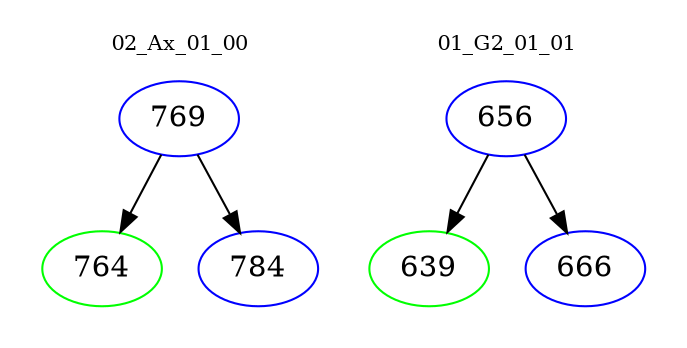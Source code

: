 digraph{
subgraph cluster_0 {
color = white
label = "02_Ax_01_00";
fontsize=10;
T0_769 [label="769", color="blue"]
T0_769 -> T0_764 [color="black"]
T0_764 [label="764", color="green"]
T0_769 -> T0_784 [color="black"]
T0_784 [label="784", color="blue"]
}
subgraph cluster_1 {
color = white
label = "01_G2_01_01";
fontsize=10;
T1_656 [label="656", color="blue"]
T1_656 -> T1_639 [color="black"]
T1_639 [label="639", color="green"]
T1_656 -> T1_666 [color="black"]
T1_666 [label="666", color="blue"]
}
}

